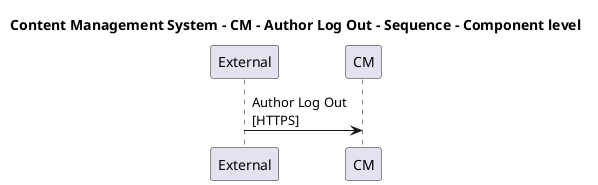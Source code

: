 @startuml

title Content Management System - CM - Author Log Out - Sequence - Component level

participant "External" as C4InterFlow.SoftwareSystems.ExternalSystem
participant "CM" as ContentManagementSystem.SoftwareSystems.CM

C4InterFlow.SoftwareSystems.ExternalSystem -> ContentManagementSystem.SoftwareSystems.CM : Author Log Out\n[HTTPS]


@enduml
